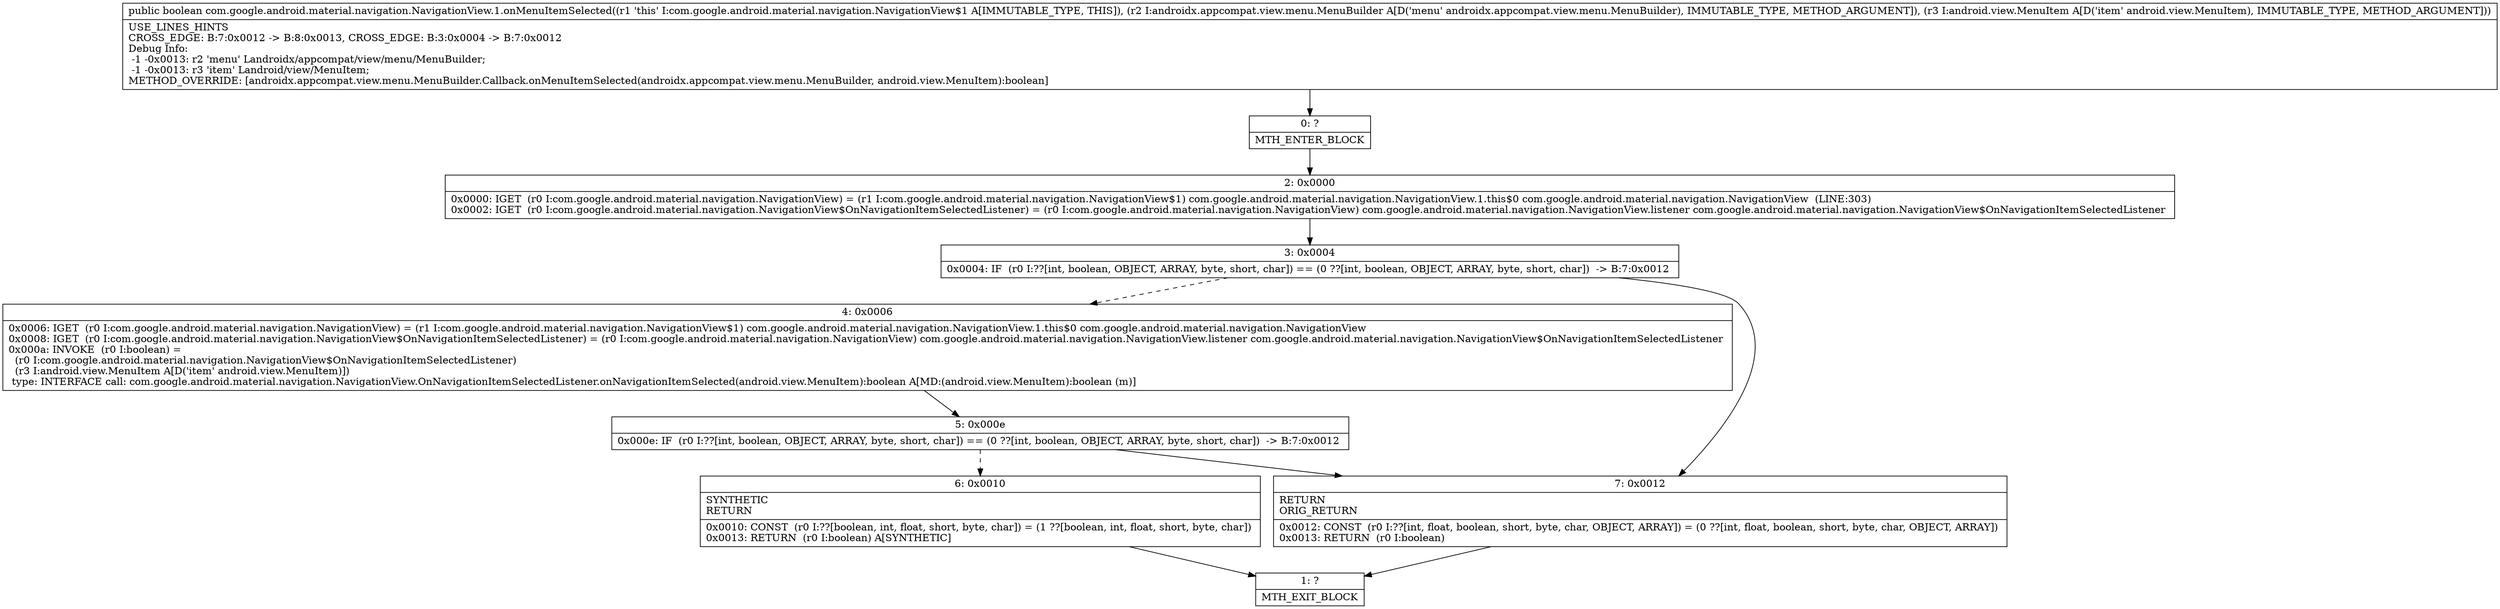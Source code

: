 digraph "CFG forcom.google.android.material.navigation.NavigationView.1.onMenuItemSelected(Landroidx\/appcompat\/view\/menu\/MenuBuilder;Landroid\/view\/MenuItem;)Z" {
Node_0 [shape=record,label="{0\:\ ?|MTH_ENTER_BLOCK\l}"];
Node_2 [shape=record,label="{2\:\ 0x0000|0x0000: IGET  (r0 I:com.google.android.material.navigation.NavigationView) = (r1 I:com.google.android.material.navigation.NavigationView$1) com.google.android.material.navigation.NavigationView.1.this$0 com.google.android.material.navigation.NavigationView  (LINE:303)\l0x0002: IGET  (r0 I:com.google.android.material.navigation.NavigationView$OnNavigationItemSelectedListener) = (r0 I:com.google.android.material.navigation.NavigationView) com.google.android.material.navigation.NavigationView.listener com.google.android.material.navigation.NavigationView$OnNavigationItemSelectedListener \l}"];
Node_3 [shape=record,label="{3\:\ 0x0004|0x0004: IF  (r0 I:??[int, boolean, OBJECT, ARRAY, byte, short, char]) == (0 ??[int, boolean, OBJECT, ARRAY, byte, short, char])  \-\> B:7:0x0012 \l}"];
Node_4 [shape=record,label="{4\:\ 0x0006|0x0006: IGET  (r0 I:com.google.android.material.navigation.NavigationView) = (r1 I:com.google.android.material.navigation.NavigationView$1) com.google.android.material.navigation.NavigationView.1.this$0 com.google.android.material.navigation.NavigationView \l0x0008: IGET  (r0 I:com.google.android.material.navigation.NavigationView$OnNavigationItemSelectedListener) = (r0 I:com.google.android.material.navigation.NavigationView) com.google.android.material.navigation.NavigationView.listener com.google.android.material.navigation.NavigationView$OnNavigationItemSelectedListener \l0x000a: INVOKE  (r0 I:boolean) = \l  (r0 I:com.google.android.material.navigation.NavigationView$OnNavigationItemSelectedListener)\l  (r3 I:android.view.MenuItem A[D('item' android.view.MenuItem)])\l type: INTERFACE call: com.google.android.material.navigation.NavigationView.OnNavigationItemSelectedListener.onNavigationItemSelected(android.view.MenuItem):boolean A[MD:(android.view.MenuItem):boolean (m)]\l}"];
Node_5 [shape=record,label="{5\:\ 0x000e|0x000e: IF  (r0 I:??[int, boolean, OBJECT, ARRAY, byte, short, char]) == (0 ??[int, boolean, OBJECT, ARRAY, byte, short, char])  \-\> B:7:0x0012 \l}"];
Node_6 [shape=record,label="{6\:\ 0x0010|SYNTHETIC\lRETURN\l|0x0010: CONST  (r0 I:??[boolean, int, float, short, byte, char]) = (1 ??[boolean, int, float, short, byte, char]) \l0x0013: RETURN  (r0 I:boolean) A[SYNTHETIC]\l}"];
Node_1 [shape=record,label="{1\:\ ?|MTH_EXIT_BLOCK\l}"];
Node_7 [shape=record,label="{7\:\ 0x0012|RETURN\lORIG_RETURN\l|0x0012: CONST  (r0 I:??[int, float, boolean, short, byte, char, OBJECT, ARRAY]) = (0 ??[int, float, boolean, short, byte, char, OBJECT, ARRAY]) \l0x0013: RETURN  (r0 I:boolean) \l}"];
MethodNode[shape=record,label="{public boolean com.google.android.material.navigation.NavigationView.1.onMenuItemSelected((r1 'this' I:com.google.android.material.navigation.NavigationView$1 A[IMMUTABLE_TYPE, THIS]), (r2 I:androidx.appcompat.view.menu.MenuBuilder A[D('menu' androidx.appcompat.view.menu.MenuBuilder), IMMUTABLE_TYPE, METHOD_ARGUMENT]), (r3 I:android.view.MenuItem A[D('item' android.view.MenuItem), IMMUTABLE_TYPE, METHOD_ARGUMENT]))  | USE_LINES_HINTS\lCROSS_EDGE: B:7:0x0012 \-\> B:8:0x0013, CROSS_EDGE: B:3:0x0004 \-\> B:7:0x0012\lDebug Info:\l  \-1 \-0x0013: r2 'menu' Landroidx\/appcompat\/view\/menu\/MenuBuilder;\l  \-1 \-0x0013: r3 'item' Landroid\/view\/MenuItem;\lMETHOD_OVERRIDE: [androidx.appcompat.view.menu.MenuBuilder.Callback.onMenuItemSelected(androidx.appcompat.view.menu.MenuBuilder, android.view.MenuItem):boolean]\l}"];
MethodNode -> Node_0;Node_0 -> Node_2;
Node_2 -> Node_3;
Node_3 -> Node_4[style=dashed];
Node_3 -> Node_7;
Node_4 -> Node_5;
Node_5 -> Node_6[style=dashed];
Node_5 -> Node_7;
Node_6 -> Node_1;
Node_7 -> Node_1;
}

